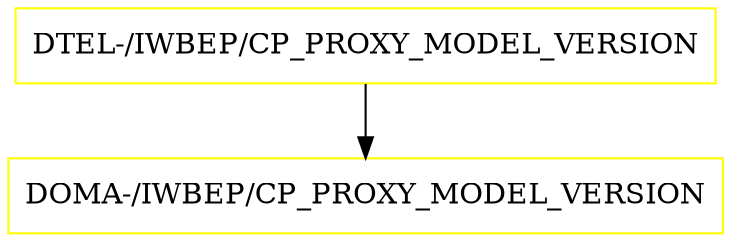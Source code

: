 digraph G {
  "DTEL-/IWBEP/CP_PROXY_MODEL_VERSION" [shape=box,color=yellow];
  "DOMA-/IWBEP/CP_PROXY_MODEL_VERSION" [shape=box,color=yellow,URL="./DOMA_%23IWBEP%23CP_PROXY_MODEL_VERSION.html"];
  "DTEL-/IWBEP/CP_PROXY_MODEL_VERSION" -> "DOMA-/IWBEP/CP_PROXY_MODEL_VERSION";
}
